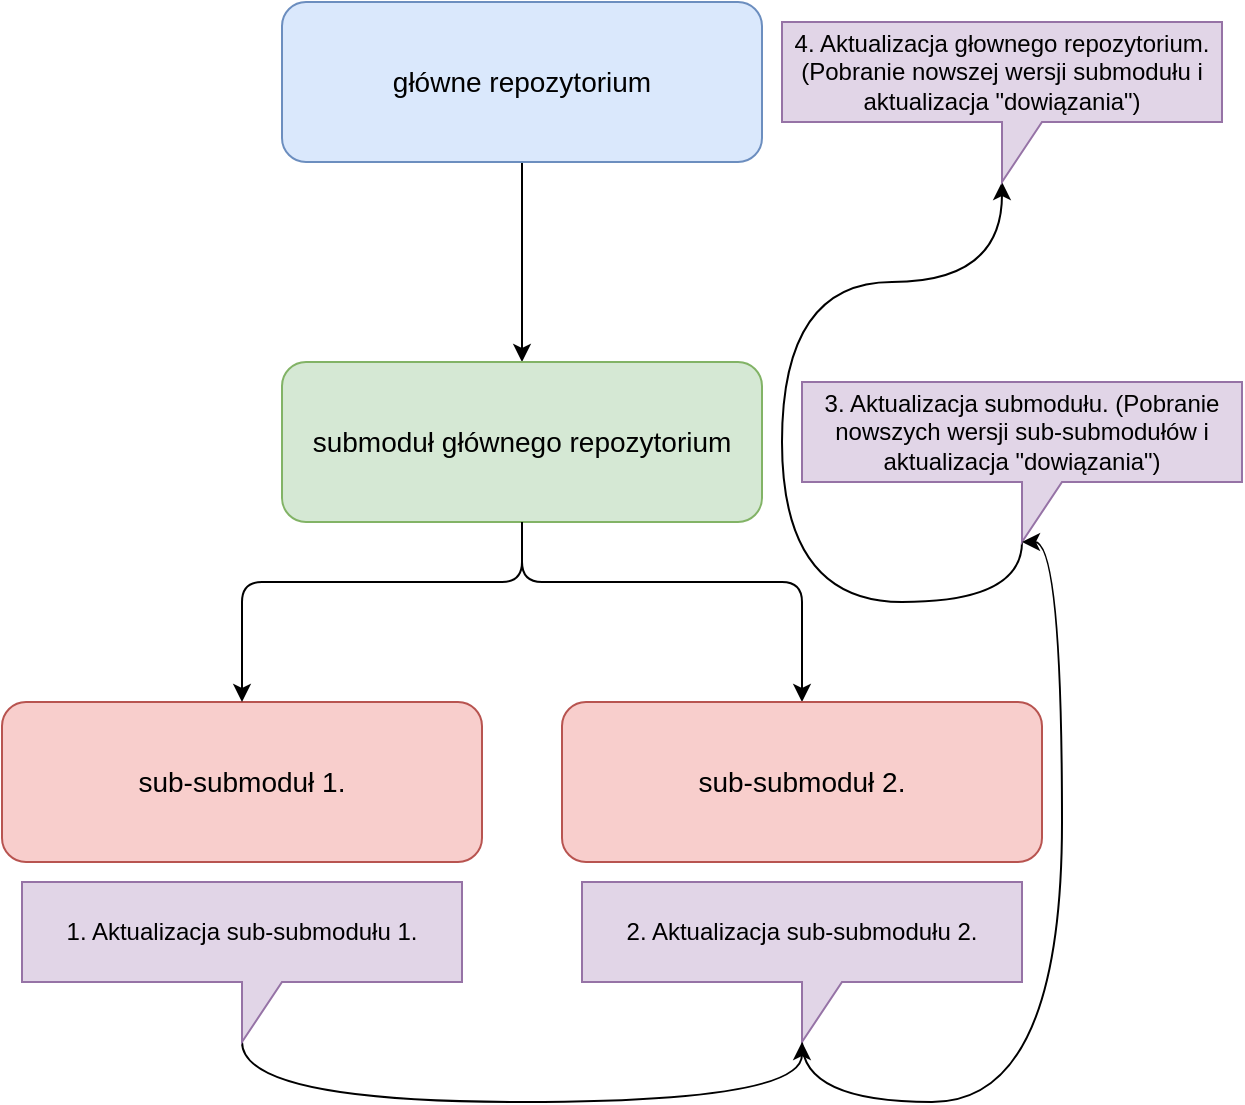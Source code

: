 <mxfile version="14.8.4" type="device"><diagram id="HBUWv1KUKaViyYJC_9qQ" name="Page-1"><mxGraphModel dx="1038" dy="579" grid="1" gridSize="10" guides="1" tooltips="1" connect="1" arrows="1" fold="1" page="1" pageScale="1" pageWidth="640" pageHeight="600" math="0" shadow="0"><root><mxCell id="0"/><mxCell id="1" parent="0"/><mxCell id="eUGhSfrEYsO9ofLQ2rzT-5" style="edgeStyle=none;rounded=1;orthogonalLoop=1;jettySize=auto;html=1;exitX=0.5;exitY=1;exitDx=0;exitDy=0;entryX=0.5;entryY=0;entryDx=0;entryDy=0;strokeColor=#000000;" edge="1" parent="1" source="mBkMi_G-tllOC6JL7qkQ-3" target="mBkMi_G-tllOC6JL7qkQ-6"><mxGeometry relative="1" as="geometry"/></mxCell><mxCell id="mBkMi_G-tllOC6JL7qkQ-3" value="główne repozytorium" style="rounded=1;whiteSpace=wrap;html=1;fontSize=14;fillColor=#dae8fc;strokeColor=#6c8ebf;" parent="1" vertex="1"><mxGeometry x="150" y="10" width="240" height="80" as="geometry"/></mxCell><mxCell id="eUGhSfrEYsO9ofLQ2rzT-2" style="rounded=1;orthogonalLoop=1;jettySize=auto;html=1;exitX=0.5;exitY=1;exitDx=0;exitDy=0;entryX=0.5;entryY=0;entryDx=0;entryDy=0;edgeStyle=orthogonalEdgeStyle;" edge="1" parent="1" source="mBkMi_G-tllOC6JL7qkQ-6" target="eUGhSfrEYsO9ofLQ2rzT-1"><mxGeometry relative="1" as="geometry"><Array as="points"><mxPoint x="270" y="300"/><mxPoint x="410" y="300"/></Array></mxGeometry></mxCell><mxCell id="mBkMi_G-tllOC6JL7qkQ-6" value="submoduł głównego repozytorium" style="rounded=1;whiteSpace=wrap;html=1;fontSize=14;fillColor=#d5e8d4;strokeColor=#82b366;" parent="1" vertex="1"><mxGeometry x="150" y="190" width="240" height="80" as="geometry"/></mxCell><mxCell id="mBkMi_G-tllOC6JL7qkQ-7" value="sub-submoduł 1." style="rounded=1;whiteSpace=wrap;html=1;fontSize=14;fillColor=#f8cecc;strokeColor=#b85450;" parent="1" vertex="1"><mxGeometry x="10" y="360" width="240" height="80" as="geometry"/></mxCell><mxCell id="mBkMi_G-tllOC6JL7qkQ-9" value="" style="endArrow=classic;html=1;fontSize=14;exitX=0.5;exitY=1;exitDx=0;exitDy=0;entryX=0.5;entryY=0;entryDx=0;entryDy=0;edgeStyle=orthogonalEdgeStyle;" parent="1" source="mBkMi_G-tllOC6JL7qkQ-6" target="mBkMi_G-tllOC6JL7qkQ-7" edge="1"><mxGeometry width="50" height="50" relative="1" as="geometry"><mxPoint x="410" y="360" as="sourcePoint"/><mxPoint x="460" y="310" as="targetPoint"/><Array as="points"><mxPoint x="270" y="300"/><mxPoint x="130" y="300"/></Array></mxGeometry></mxCell><mxCell id="eUGhSfrEYsO9ofLQ2rzT-1" value="sub-submoduł 2." style="rounded=1;whiteSpace=wrap;html=1;fontSize=14;fillColor=#f8cecc;strokeColor=#b85450;" vertex="1" parent="1"><mxGeometry x="290" y="360" width="240" height="80" as="geometry"/></mxCell><mxCell id="eUGhSfrEYsO9ofLQ2rzT-17" style="edgeStyle=orthogonalEdgeStyle;curved=1;rounded=1;orthogonalLoop=1;jettySize=auto;html=1;exitX=0;exitY=0;exitDx=110;exitDy=80;exitPerimeter=0;entryX=0;entryY=0;entryDx=110;entryDy=80;entryPerimeter=0;strokeColor=#000000;" edge="1" parent="1" source="eUGhSfrEYsO9ofLQ2rzT-11" target="eUGhSfrEYsO9ofLQ2rzT-16"><mxGeometry relative="1" as="geometry"><Array as="points"><mxPoint x="520" y="310"/><mxPoint x="400" y="310"/><mxPoint x="400" y="150"/><mxPoint x="510" y="150"/></Array></mxGeometry></mxCell><mxCell id="eUGhSfrEYsO9ofLQ2rzT-11" value="&lt;span&gt;3. Aktualizacja submodułu. (Pobranie nowszych wersji sub-submodułów i aktualizacja &quot;dowiązania&quot;)&lt;/span&gt;" style="shape=callout;whiteSpace=wrap;html=1;perimeter=calloutPerimeter;fillColor=#e1d5e7;strokeColor=#9673a6;" vertex="1" parent="1"><mxGeometry x="410" y="200" width="220" height="80" as="geometry"/></mxCell><mxCell id="eUGhSfrEYsO9ofLQ2rzT-15" style="edgeStyle=orthogonalEdgeStyle;curved=1;rounded=1;orthogonalLoop=1;jettySize=auto;html=1;exitX=0;exitY=0;exitDx=110;exitDy=80;exitPerimeter=0;entryX=0;entryY=0;entryDx=110;entryDy=80;entryPerimeter=0;strokeColor=#000000;" edge="1" parent="1" source="eUGhSfrEYsO9ofLQ2rzT-12" target="eUGhSfrEYsO9ofLQ2rzT-11"><mxGeometry relative="1" as="geometry"><Array as="points"><mxPoint x="410" y="560"/><mxPoint x="540" y="560"/><mxPoint x="540" y="280"/></Array></mxGeometry></mxCell><mxCell id="eUGhSfrEYsO9ofLQ2rzT-12" value="&lt;span&gt;2. Aktualizacja sub-submodułu 2.&lt;/span&gt;" style="shape=callout;whiteSpace=wrap;html=1;perimeter=calloutPerimeter;fillColor=#e1d5e7;strokeColor=#9673a6;" vertex="1" parent="1"><mxGeometry x="300" y="450" width="220" height="80" as="geometry"/></mxCell><mxCell id="eUGhSfrEYsO9ofLQ2rzT-14" style="edgeStyle=orthogonalEdgeStyle;curved=1;rounded=1;orthogonalLoop=1;jettySize=auto;html=1;exitX=0;exitY=0;exitDx=110;exitDy=80;exitPerimeter=0;entryX=0;entryY=0;entryDx=110;entryDy=80;entryPerimeter=0;strokeColor=#000000;" edge="1" parent="1" source="eUGhSfrEYsO9ofLQ2rzT-13" target="eUGhSfrEYsO9ofLQ2rzT-12"><mxGeometry relative="1" as="geometry"><Array as="points"><mxPoint x="130" y="560"/><mxPoint x="410" y="560"/></Array></mxGeometry></mxCell><mxCell id="eUGhSfrEYsO9ofLQ2rzT-13" value="&lt;span&gt;1. Aktualizacja sub-submodułu 1.&lt;/span&gt;" style="shape=callout;whiteSpace=wrap;html=1;perimeter=calloutPerimeter;fillColor=#e1d5e7;strokeColor=#9673a6;" vertex="1" parent="1"><mxGeometry x="20" y="450" width="220" height="80" as="geometry"/></mxCell><mxCell id="eUGhSfrEYsO9ofLQ2rzT-16" value="&lt;span&gt;4. Aktualizacja głownego repozytorium. (Pobranie nowszej wersji submodułu i aktualizacja &quot;dowiązania&quot;)&lt;/span&gt;" style="shape=callout;whiteSpace=wrap;html=1;perimeter=calloutPerimeter;fillColor=#e1d5e7;strokeColor=#9673a6;" vertex="1" parent="1"><mxGeometry x="400" y="20" width="220" height="80" as="geometry"/></mxCell></root></mxGraphModel></diagram></mxfile>